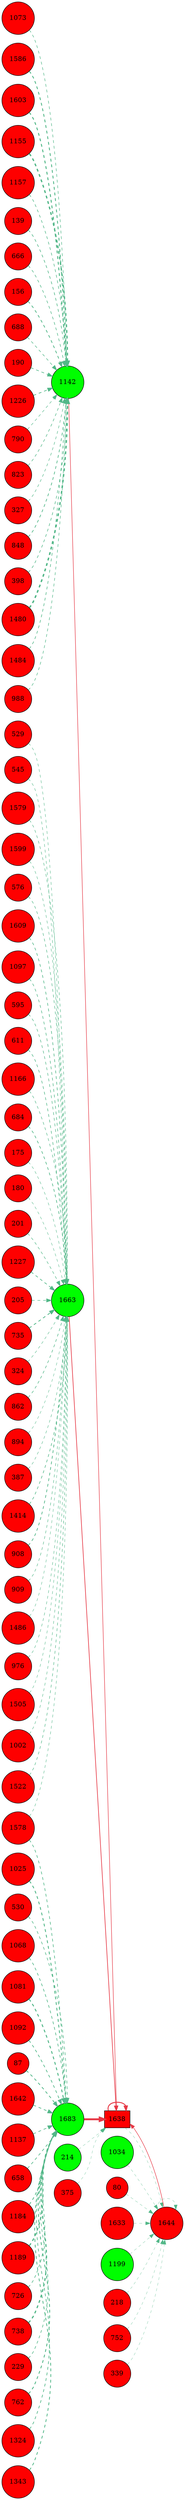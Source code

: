 digraph G{
rankdir=LR;
1025 [style=filled, shape=circle, fillcolor="#fe0000", label="1025"];
1034 [style=filled, shape=circle, fillcolor="#01fd00", label="1034"];
529 [style=filled, shape=circle, fillcolor="#fe0000", label="529"];
530 [style=filled, shape=circle, fillcolor="#fe0000", label="530"];
545 [style=filled, shape=circle, fillcolor="#fe0000", label="545"];
1578 [style=filled, shape=circle, fillcolor="#fe0000", label="1578"];
1579 [style=filled, shape=circle, fillcolor="#fe0000", label="1579"];
1068 [style=filled, shape=circle, fillcolor="#fe0000", label="1068"];
1073 [style=filled, shape=circle, fillcolor="#fe0000", label="1073"];
1586 [style=filled, shape=circle, fillcolor="#fe0000", label="1586"];
1081 [style=filled, shape=circle, fillcolor="#fe0000", label="1081"];
1599 [style=filled, shape=circle, fillcolor="#fe0000", label="1599"];
576 [style=filled, shape=circle, fillcolor="#fe0000", label="576"];
1603 [style=filled, shape=circle, fillcolor="#fe0000", label="1603"];
1092 [style=filled, shape=circle, fillcolor="#fe0000", label="1092"];
1609 [style=filled, shape=circle, fillcolor="#fe0000", label="1609"];
1097 [style=filled, shape=circle, fillcolor="#fe0000", label="1097"];
80 [style=filled, shape=circle, fillcolor="#fe0000", label="80"];
595 [style=filled, shape=circle, fillcolor="#fe0000", label="595"];
87 [style=filled, shape=circle, fillcolor="#fe0000", label="87"];
1633 [style=filled, shape=circle, fillcolor="#fe0000", label="1633"];
611 [style=filled, shape=circle, fillcolor="#fe0000", label="611"];
1638 [style=filled, shape=box, fillcolor="#fe0000", label="1638"];
1642 [style=filled, shape=circle, fillcolor="#fe0000", label="1642"];
1644 [style=filled, shape=circle, fillcolor="#fe0000", label="1644"];
1137 [style=filled, shape=circle, fillcolor="#fe0000", label="1137"];
1142 [style=filled, shape=circle, fillcolor="#00fe00", label="1142"];
1663 [style=filled, shape=circle, fillcolor="#00fe00", label="1663"];
1155 [style=filled, shape=circle, fillcolor="#fe0000", label="1155"];
1157 [style=filled, shape=circle, fillcolor="#fe0000", label="1157"];
139 [style=filled, shape=circle, fillcolor="#fe0000", label="139"];
1166 [style=filled, shape=circle, fillcolor="#fe0000", label="1166"];
658 [style=filled, shape=circle, fillcolor="#fe0000", label="658"];
1683 [style=filled, shape=circle, fillcolor="#00fe00", label="1683"];
666 [style=filled, shape=circle, fillcolor="#fe0000", label="666"];
156 [style=filled, shape=circle, fillcolor="#fe0000", label="156"];
1184 [style=filled, shape=circle, fillcolor="#fe0000", label="1184"];
1189 [style=filled, shape=circle, fillcolor="#fe0000", label="1189"];
684 [style=filled, shape=circle, fillcolor="#fe0000", label="684"];
1199 [style=filled, shape=circle, fillcolor="#00fe00", label="1199"];
688 [style=filled, shape=circle, fillcolor="#fe0000", label="688"];
175 [style=filled, shape=circle, fillcolor="#fe0000", label="175"];
180 [style=filled, shape=circle, fillcolor="#fe0000", label="180"];
190 [style=filled, shape=circle, fillcolor="#fe0000", label="190"];
201 [style=filled, shape=circle, fillcolor="#fe0000", label="201"];
1226 [style=filled, shape=circle, fillcolor="#fe0000", label="1226"];
1227 [style=filled, shape=circle, fillcolor="#fe0000", label="1227"];
205 [style=filled, shape=circle, fillcolor="#fe0000", label="205"];
214 [style=filled, shape=circle, fillcolor="#00fe00", label="214"];
726 [style=filled, shape=circle, fillcolor="#fe0000", label="726"];
218 [style=filled, shape=circle, fillcolor="#fe0000", label="218"];
735 [style=filled, shape=circle, fillcolor="#fe0000", label="735"];
738 [style=filled, shape=circle, fillcolor="#fe0000", label="738"];
229 [style=filled, shape=circle, fillcolor="#fe0000", label="229"];
752 [style=filled, shape=circle, fillcolor="#fe0000", label="752"];
762 [style=filled, shape=circle, fillcolor="#fe0000", label="762"];
790 [style=filled, shape=circle, fillcolor="#fe0000", label="790"];
1324 [style=filled, shape=circle, fillcolor="#fe0000", label="1324"];
823 [style=filled, shape=circle, fillcolor="#fe0000", label="823"];
1343 [style=filled, shape=circle, fillcolor="#fe0000", label="1343"];
324 [style=filled, shape=circle, fillcolor="#fe0000", label="324"];
327 [style=filled, shape=circle, fillcolor="#fe0000", label="327"];
848 [style=filled, shape=circle, fillcolor="#fe0000", label="848"];
339 [style=filled, shape=circle, fillcolor="#fe0000", label="339"];
862 [style=filled, shape=circle, fillcolor="#fe0000", label="862"];
375 [style=filled, shape=circle, fillcolor="#fe0000", label="375"];
894 [style=filled, shape=circle, fillcolor="#fe0000", label="894"];
387 [style=filled, shape=circle, fillcolor="#fe0000", label="387"];
1414 [style=filled, shape=circle, fillcolor="#fe0000", label="1414"];
908 [style=filled, shape=circle, fillcolor="#fe0000", label="908"];
909 [style=filled, shape=circle, fillcolor="#fe0000", label="909"];
398 [style=filled, shape=circle, fillcolor="#fe0000", label="398"];
1480 [style=filled, shape=circle, fillcolor="#fe0000", label="1480"];
1484 [style=filled, shape=circle, fillcolor="#fe0000", label="1484"];
1486 [style=filled, shape=circle, fillcolor="#fe0000", label="1486"];
976 [style=filled, shape=circle, fillcolor="#fe0000", label="976"];
988 [style=filled, shape=circle, fillcolor="#fe0000", label="988"];
1505 [style=filled, shape=circle, fillcolor="#fe0000", label="1505"];
1002 [style=filled, shape=circle, fillcolor="#fe0000", label="1002"];
1522 [style=filled, shape=circle, fillcolor="#fe0000", label="1522"];
1683 -> 1638 [color="#e63946",penwidth=4.00];
1638 -> 1638 [color="#e63946",penwidth=1.92];
1663 -> 1638 [color="#e63946",penwidth=1.32];
1142 -> 1638 [color="#e63946",penwidth=1.05];
1644 -> 1638 [color="#e63946",penwidth=1.04];
214 -> 1638 [color="#52b788",style=dashed,penwidth=0.50];
375 -> 1638 [color="#52b788",style=dashed,penwidth=0.50];
1034 -> 1644 [color="#52b788",style=dashed,penwidth=0.50];
1199 -> 1644 [color="#52b788",style=dashed,penwidth=0.50];
339 -> 1644 [color="#52b788",style=dashed,penwidth=0.50];
1633 -> 1644 [color="#52b788",style=dashed,penwidth=0.50];
218 -> 1644 [color="#52b788",style=dashed,penwidth=0.50];
752 -> 1644 [color="#52b788",style=dashed,penwidth=0.50];
80 -> 1644 [color="#52b788",style=dashed,penwidth=0.50];
1644 -> 1644 [color="#52b788",style=dashed,penwidth=0.50];
1638 -> 1644 [color="#52b788",style=dashed,penwidth=0.50];
738 -> 1683 [color="#52b788",style=dashed,penwidth=2.50];
1189 -> 1683 [color="#52b788",style=dashed,penwidth=2.44];
1081 -> 1683 [color="#52b788",style=dashed,penwidth=2.05];
1025 -> 1683 [color="#52b788",style=dashed,penwidth=1.84];
762 -> 1683 [color="#52b788",style=dashed,penwidth=1.77];
1343 -> 1683 [color="#52b788",style=dashed,penwidth=1.61];
87 -> 1683 [color="#52b788",style=dashed,penwidth=1.58];
1184 -> 1683 [color="#52b788",style=dashed,penwidth=1.55];
1092 -> 1683 [color="#52b788",style=dashed,penwidth=1.41];
1642 -> 1683 [color="#52b788",style=dashed,penwidth=1.38];
1324 -> 1683 [color="#52b788",style=dashed,penwidth=1.36];
658 -> 1683 [color="#52b788",style=dashed,penwidth=1.30];
1068 -> 1683 [color="#52b788",style=dashed,penwidth=1.30];
1137 -> 1683 [color="#52b788",style=dashed,penwidth=1.27];
1578 -> 1683 [color="#52b788",style=dashed,penwidth=1.27];
726 -> 1683 [color="#52b788",style=dashed,penwidth=1.23];
229 -> 1683 [color="#52b788",style=dashed,penwidth=1.20];
530 -> 1683 [color="#52b788",style=dashed,penwidth=1.19];
1480 -> 1142 [color="#52b788",style=dashed,penwidth=3.00];
1155 -> 1142 [color="#52b788",style=dashed,penwidth=2.74];
1603 -> 1142 [color="#52b788",style=dashed,penwidth=2.03];
1586 -> 1142 [color="#52b788",style=dashed,penwidth=1.82];
156 -> 1142 [color="#52b788",style=dashed,penwidth=1.56];
848 -> 1142 [color="#52b788",style=dashed,penwidth=1.38];
1226 -> 1142 [color="#52b788",style=dashed,penwidth=1.35];
190 -> 1142 [color="#52b788",style=dashed,penwidth=1.25];
139 -> 1142 [color="#52b788",style=dashed,penwidth=1.25];
1484 -> 1142 [color="#52b788",style=dashed,penwidth=1.20];
398 -> 1142 [color="#52b788",style=dashed,penwidth=1.16];
1157 -> 1142 [color="#52b788",style=dashed,penwidth=1.15];
666 -> 1142 [color="#52b788",style=dashed,penwidth=1.15];
823 -> 1142 [color="#52b788",style=dashed,penwidth=1.10];
688 -> 1142 [color="#52b788",style=dashed,penwidth=1.09];
988 -> 1142 [color="#52b788",style=dashed,penwidth=1.06];
1073 -> 1142 [color="#52b788",style=dashed,penwidth=1.05];
327 -> 1142 [color="#52b788",style=dashed,penwidth=0.98];
790 -> 1142 [color="#52b788",style=dashed,penwidth=0.93];
735 -> 1663 [color="#52b788",style=dashed,penwidth=1.57];
908 -> 1663 [color="#52b788",style=dashed,penwidth=1.43];
684 -> 1663 [color="#52b788",style=dashed,penwidth=1.32];
1227 -> 1663 [color="#52b788",style=dashed,penwidth=1.31];
1609 -> 1663 [color="#52b788",style=dashed,penwidth=1.24];
1414 -> 1663 [color="#52b788",style=dashed,penwidth=1.19];
611 -> 1663 [color="#52b788",style=dashed,penwidth=1.16];
1097 -> 1663 [color="#52b788",style=dashed,penwidth=1.15];
862 -> 1663 [color="#52b788",style=dashed,penwidth=1.12];
595 -> 1663 [color="#52b788",style=dashed,penwidth=1.07];
576 -> 1663 [color="#52b788",style=dashed,penwidth=1.03];
201 -> 1663 [color="#52b788",style=dashed,penwidth=1.03];
1522 -> 1663 [color="#52b788",style=dashed,penwidth=1.02];
1166 -> 1663 [color="#52b788",style=dashed,penwidth=0.99];
205 -> 1663 [color="#52b788",style=dashed,penwidth=0.97];
1579 -> 1663 [color="#52b788",style=dashed,penwidth=0.97];
909 -> 1663 [color="#52b788",style=dashed,penwidth=0.95];
1002 -> 1663 [color="#52b788",style=dashed,penwidth=0.88];
976 -> 1663 [color="#52b788",style=dashed,penwidth=0.88];
545 -> 1663 [color="#52b788",style=dashed,penwidth=0.87];
387 -> 1663 [color="#52b788",style=dashed,penwidth=0.86];
1599 -> 1663 [color="#52b788",style=dashed,penwidth=0.86];
324 -> 1663 [color="#52b788",style=dashed,penwidth=0.85];
529 -> 1663 [color="#52b788",style=dashed,penwidth=0.84];
1578 -> 1663 [color="#52b788",style=dashed,penwidth=0.83];
175 -> 1663 [color="#52b788",style=dashed,penwidth=0.83];
1505 -> 1663 [color="#52b788",style=dashed,penwidth=0.81];
180 -> 1663 [color="#52b788",style=dashed,penwidth=0.80];
1486 -> 1663 [color="#52b788",style=dashed,penwidth=0.78];
894 -> 1663 [color="#52b788",style=dashed,penwidth=0.76];
}